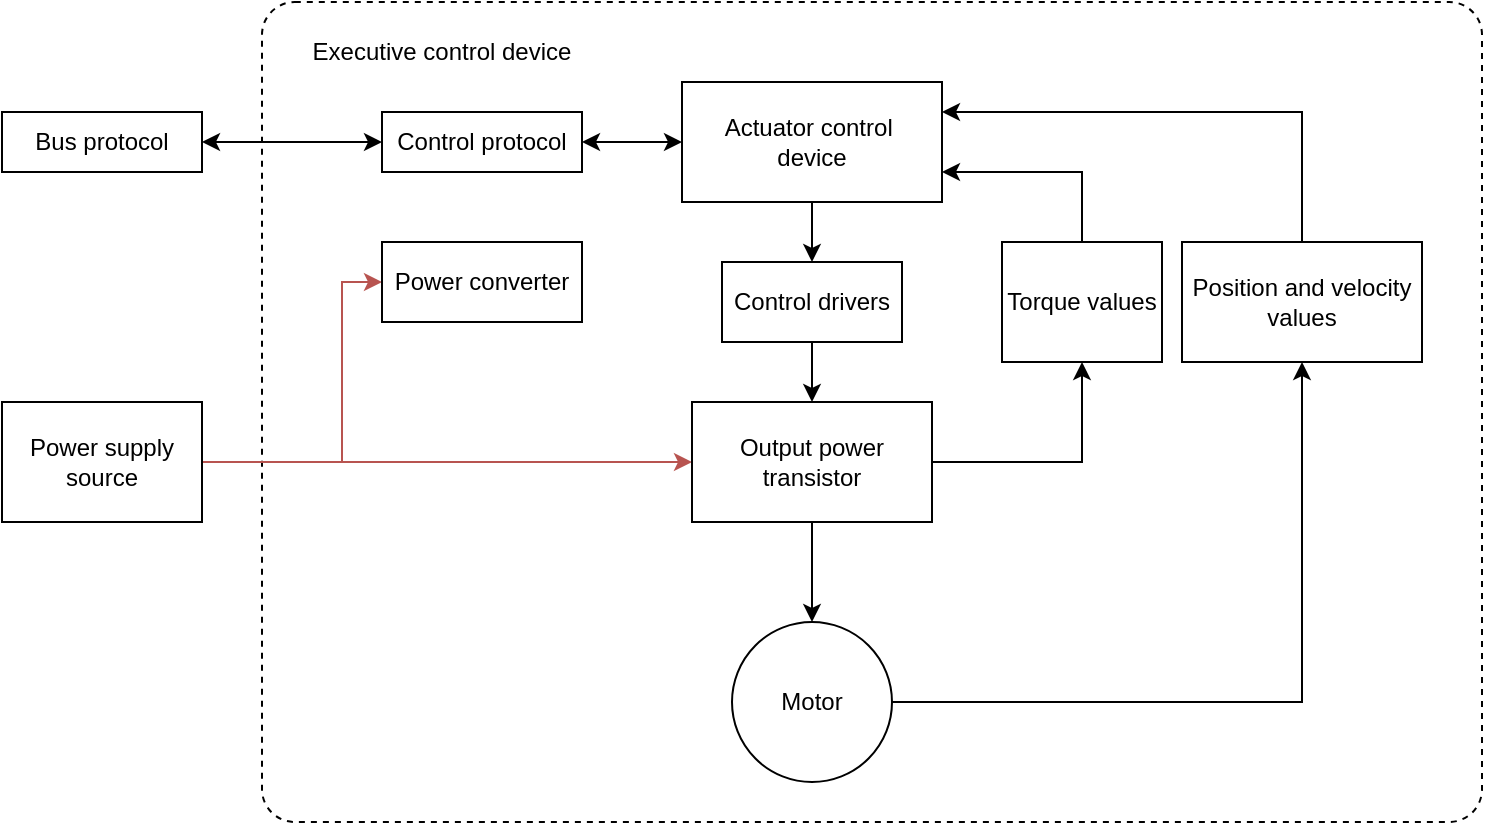 <mxfile version="22.1.19" type="github">
  <diagram name="Page-1" id="AIV4Z9JlLWsqxPOkt2so">
    <mxGraphModel dx="989" dy="526" grid="1" gridSize="10" guides="1" tooltips="1" connect="1" arrows="1" fold="1" page="1" pageScale="1" pageWidth="850" pageHeight="1100" math="0" shadow="0">
      <root>
        <mxCell id="0" />
        <mxCell id="1" parent="0" />
        <mxCell id="2xv2zQfgtScPDcrgXwvS-15" value="" style="rounded=1;whiteSpace=wrap;html=1;fillColor=none;arcSize=4;dashed=1;" parent="1" vertex="1">
          <mxGeometry x="570" y="80" width="610" height="410" as="geometry" />
        </mxCell>
        <mxCell id="2xv2zQfgtScPDcrgXwvS-37" style="edgeStyle=orthogonalEdgeStyle;rounded=0;orthogonalLoop=1;jettySize=auto;html=1;exitX=0.5;exitY=1;exitDx=0;exitDy=0;entryX=0.5;entryY=0;entryDx=0;entryDy=0;" parent="1" source="2xv2zQfgtScPDcrgXwvS-7" target="2xv2zQfgtScPDcrgXwvS-26" edge="1">
          <mxGeometry relative="1" as="geometry" />
        </mxCell>
        <mxCell id="2xv2zQfgtScPDcrgXwvS-7" value="&lt;div&gt;Actuator control&amp;nbsp;&lt;/div&gt;&lt;div&gt;device&lt;/div&gt;" style="rounded=0;whiteSpace=wrap;html=1;" parent="1" vertex="1">
          <mxGeometry x="780" y="120" width="130" height="60" as="geometry" />
        </mxCell>
        <mxCell id="2xv2zQfgtScPDcrgXwvS-12" value="Motor" style="ellipse;whiteSpace=wrap;html=1;aspect=fixed;" parent="1" vertex="1">
          <mxGeometry x="805" y="390" width="80" height="80" as="geometry" />
        </mxCell>
        <mxCell id="2xv2zQfgtScPDcrgXwvS-17" value="Executive control device" style="text;html=1;strokeColor=none;fillColor=none;align=center;verticalAlign=middle;whiteSpace=wrap;rounded=0;" parent="1" vertex="1">
          <mxGeometry x="560" y="90" width="200" height="30" as="geometry" />
        </mxCell>
        <mxCell id="2xv2zQfgtScPDcrgXwvS-20" style="edgeStyle=orthogonalEdgeStyle;rounded=0;orthogonalLoop=1;jettySize=auto;html=1;exitX=1;exitY=0.5;exitDx=0;exitDy=0;entryX=0;entryY=0.5;entryDx=0;entryDy=0;fillColor=#f8cecc;strokeColor=#b85450;" parent="1" source="2xv2zQfgtScPDcrgXwvS-19" target="2xv2zQfgtScPDcrgXwvS-21" edge="1">
          <mxGeometry relative="1" as="geometry">
            <Array as="points">
              <mxPoint x="610" y="310" />
              <mxPoint x="610" y="220" />
            </Array>
          </mxGeometry>
        </mxCell>
        <mxCell id="2xv2zQfgtScPDcrgXwvS-41" style="edgeStyle=orthogonalEdgeStyle;rounded=0;orthogonalLoop=1;jettySize=auto;html=1;exitX=1;exitY=0.5;exitDx=0;exitDy=0;entryX=0;entryY=0.5;entryDx=0;entryDy=0;fillColor=#f8cecc;strokeColor=#b85450;" parent="1" source="2xv2zQfgtScPDcrgXwvS-19" target="2xv2zQfgtScPDcrgXwvS-27" edge="1">
          <mxGeometry relative="1" as="geometry" />
        </mxCell>
        <mxCell id="2xv2zQfgtScPDcrgXwvS-19" value="Power supply source" style="rounded=0;whiteSpace=wrap;html=1;" parent="1" vertex="1">
          <mxGeometry x="440" y="280" width="100" height="60" as="geometry" />
        </mxCell>
        <mxCell id="2xv2zQfgtScPDcrgXwvS-21" value="Power converter" style="rounded=0;whiteSpace=wrap;html=1;" parent="1" vertex="1">
          <mxGeometry x="630" y="200" width="100" height="40" as="geometry" />
        </mxCell>
        <mxCell id="2xv2zQfgtScPDcrgXwvS-51" style="edgeStyle=orthogonalEdgeStyle;rounded=0;orthogonalLoop=1;jettySize=auto;html=1;exitX=0.5;exitY=0;exitDx=0;exitDy=0;entryX=1;entryY=0.25;entryDx=0;entryDy=0;" parent="1" source="2xv2zQfgtScPDcrgXwvS-23" target="2xv2zQfgtScPDcrgXwvS-7" edge="1">
          <mxGeometry relative="1" as="geometry" />
        </mxCell>
        <mxCell id="2xv2zQfgtScPDcrgXwvS-23" value="Position and velocity values" style="rounded=0;whiteSpace=wrap;html=1;" parent="1" vertex="1">
          <mxGeometry x="1030" y="200" width="120" height="60" as="geometry" />
        </mxCell>
        <mxCell id="2xv2zQfgtScPDcrgXwvS-28" style="edgeStyle=orthogonalEdgeStyle;rounded=0;orthogonalLoop=1;jettySize=auto;html=1;exitX=0.5;exitY=1;exitDx=0;exitDy=0;" parent="1" source="2xv2zQfgtScPDcrgXwvS-26" target="2xv2zQfgtScPDcrgXwvS-27" edge="1">
          <mxGeometry relative="1" as="geometry" />
        </mxCell>
        <mxCell id="2xv2zQfgtScPDcrgXwvS-26" value="Control drivers" style="rounded=0;whiteSpace=wrap;html=1;" parent="1" vertex="1">
          <mxGeometry x="800" y="210" width="90" height="40" as="geometry" />
        </mxCell>
        <mxCell id="2xv2zQfgtScPDcrgXwvS-50" style="edgeStyle=orthogonalEdgeStyle;rounded=0;orthogonalLoop=1;jettySize=auto;html=1;exitX=1;exitY=0.5;exitDx=0;exitDy=0;entryX=0.5;entryY=1;entryDx=0;entryDy=0;" parent="1" source="2xv2zQfgtScPDcrgXwvS-27" target="2xv2zQfgtScPDcrgXwvS-48" edge="1">
          <mxGeometry relative="1" as="geometry" />
        </mxCell>
        <mxCell id="2xv2zQfgtScPDcrgXwvS-27" value="Output power transistor" style="rounded=0;whiteSpace=wrap;html=1;" parent="1" vertex="1">
          <mxGeometry x="785" y="280" width="120" height="60" as="geometry" />
        </mxCell>
        <mxCell id="2xv2zQfgtScPDcrgXwvS-35" style="edgeStyle=orthogonalEdgeStyle;rounded=0;orthogonalLoop=1;jettySize=auto;html=1;exitX=1;exitY=0.5;exitDx=0;exitDy=0;entryX=0;entryY=0.5;entryDx=0;entryDy=0;startArrow=classic;startFill=1;" parent="1" source="2xv2zQfgtScPDcrgXwvS-32" target="2xv2zQfgtScPDcrgXwvS-7" edge="1">
          <mxGeometry relative="1" as="geometry" />
        </mxCell>
        <mxCell id="2xv2zQfgtScPDcrgXwvS-32" value="Control protocol" style="rounded=0;whiteSpace=wrap;html=1;" parent="1" vertex="1">
          <mxGeometry x="630" y="135" width="100" height="30" as="geometry" />
        </mxCell>
        <mxCell id="2xv2zQfgtScPDcrgXwvS-36" style="edgeStyle=orthogonalEdgeStyle;rounded=0;orthogonalLoop=1;jettySize=auto;html=1;exitX=0.5;exitY=1;exitDx=0;exitDy=0;entryX=0.5;entryY=0;entryDx=0;entryDy=0;" parent="1" source="2xv2zQfgtScPDcrgXwvS-27" target="2xv2zQfgtScPDcrgXwvS-12" edge="1">
          <mxGeometry relative="1" as="geometry" />
        </mxCell>
        <mxCell id="2xv2zQfgtScPDcrgXwvS-39" style="edgeStyle=orthogonalEdgeStyle;rounded=0;orthogonalLoop=1;jettySize=auto;html=1;exitX=1;exitY=0.5;exitDx=0;exitDy=0;entryX=0.5;entryY=1;entryDx=0;entryDy=0;" parent="1" source="2xv2zQfgtScPDcrgXwvS-12" target="2xv2zQfgtScPDcrgXwvS-23" edge="1">
          <mxGeometry relative="1" as="geometry" />
        </mxCell>
        <mxCell id="2xv2zQfgtScPDcrgXwvS-52" style="edgeStyle=orthogonalEdgeStyle;rounded=0;orthogonalLoop=1;jettySize=auto;html=1;exitX=0.5;exitY=0;exitDx=0;exitDy=0;entryX=1;entryY=0.75;entryDx=0;entryDy=0;" parent="1" source="2xv2zQfgtScPDcrgXwvS-48" target="2xv2zQfgtScPDcrgXwvS-7" edge="1">
          <mxGeometry relative="1" as="geometry" />
        </mxCell>
        <mxCell id="2xv2zQfgtScPDcrgXwvS-48" value="Torque values" style="rounded=0;whiteSpace=wrap;html=1;" parent="1" vertex="1">
          <mxGeometry x="940" y="200" width="80" height="60" as="geometry" />
        </mxCell>
        <mxCell id="EUmHAaPA3s3iDB8R-cM2-2" style="edgeStyle=orthogonalEdgeStyle;rounded=0;orthogonalLoop=1;jettySize=auto;html=1;exitX=1;exitY=0.5;exitDx=0;exitDy=0;entryX=0;entryY=0.5;entryDx=0;entryDy=0;startArrow=classic;startFill=1;" edge="1" parent="1" source="EUmHAaPA3s3iDB8R-cM2-1" target="2xv2zQfgtScPDcrgXwvS-32">
          <mxGeometry relative="1" as="geometry" />
        </mxCell>
        <mxCell id="EUmHAaPA3s3iDB8R-cM2-1" value="Bus protocol" style="rounded=0;whiteSpace=wrap;html=1;" vertex="1" parent="1">
          <mxGeometry x="440" y="135" width="100" height="30" as="geometry" />
        </mxCell>
      </root>
    </mxGraphModel>
  </diagram>
</mxfile>
